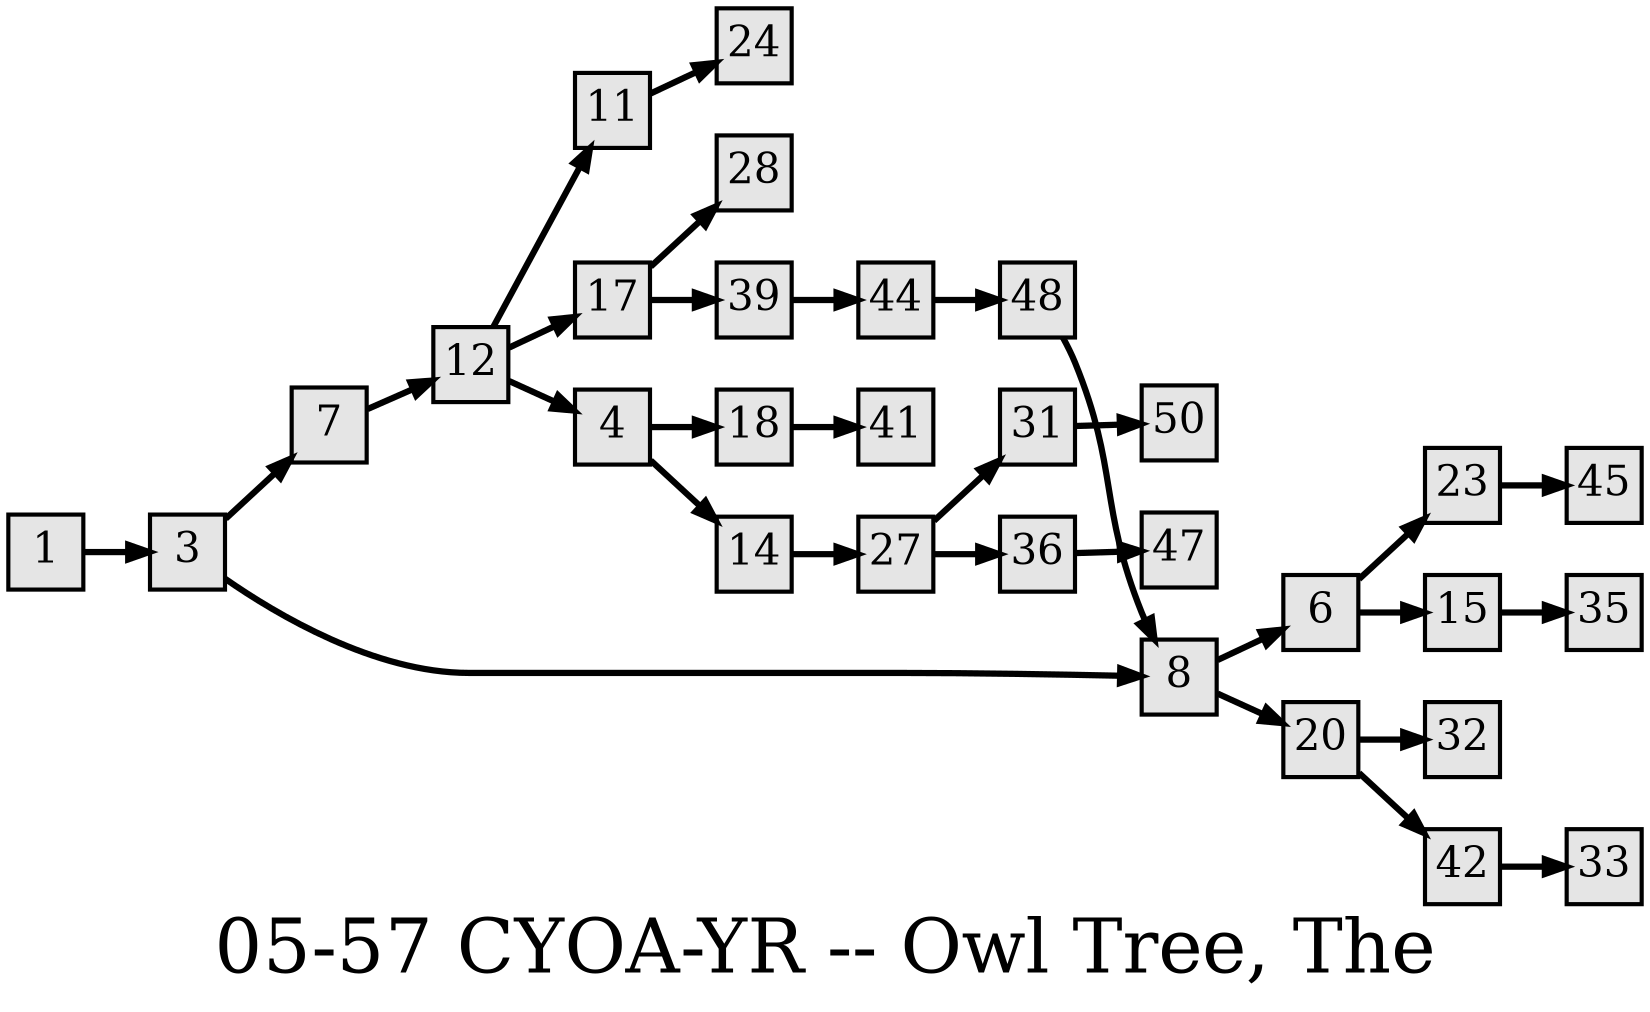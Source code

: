 digraph g{
  graph [ label="05-57 CYOA-YR -- Owl Tree, The" rankdir=LR, ordering=out, fontsize=36, nodesep="0.35", ranksep="0.45"];
  node  [shape=rect, penwidth=2, fontsize=20, style=filled, fillcolor=grey90, margin="0,0", labelfloat=true, regular=true, fixedsize=true];
  edge  [labelfloat=true, penwidth=3, fontsize=12];

  1 -> 3;
  3 -> 7;
  3 -> 8;
  4 -> 18;
  4 -> 14;
  6 -> 23;
  6 -> 15;
  7 -> 12;
  8 -> 6;
  8 -> 20;
  11 -> 24;
  12 -> 11;
  12 -> 17;
  12 -> 4;
  14 -> 27;
  15 -> 35;
  17 -> 28;
  17 -> 39;
  18 -> 41;
  20 -> 32;
  20 -> 42;
  23 -> 45;
  27 -> 31;
  27 -> 36;
  31 -> 50;
  36 -> 47;
  39 -> 44;
  42 -> 33;
  44 -> 48;
  48 -> 8;
}

